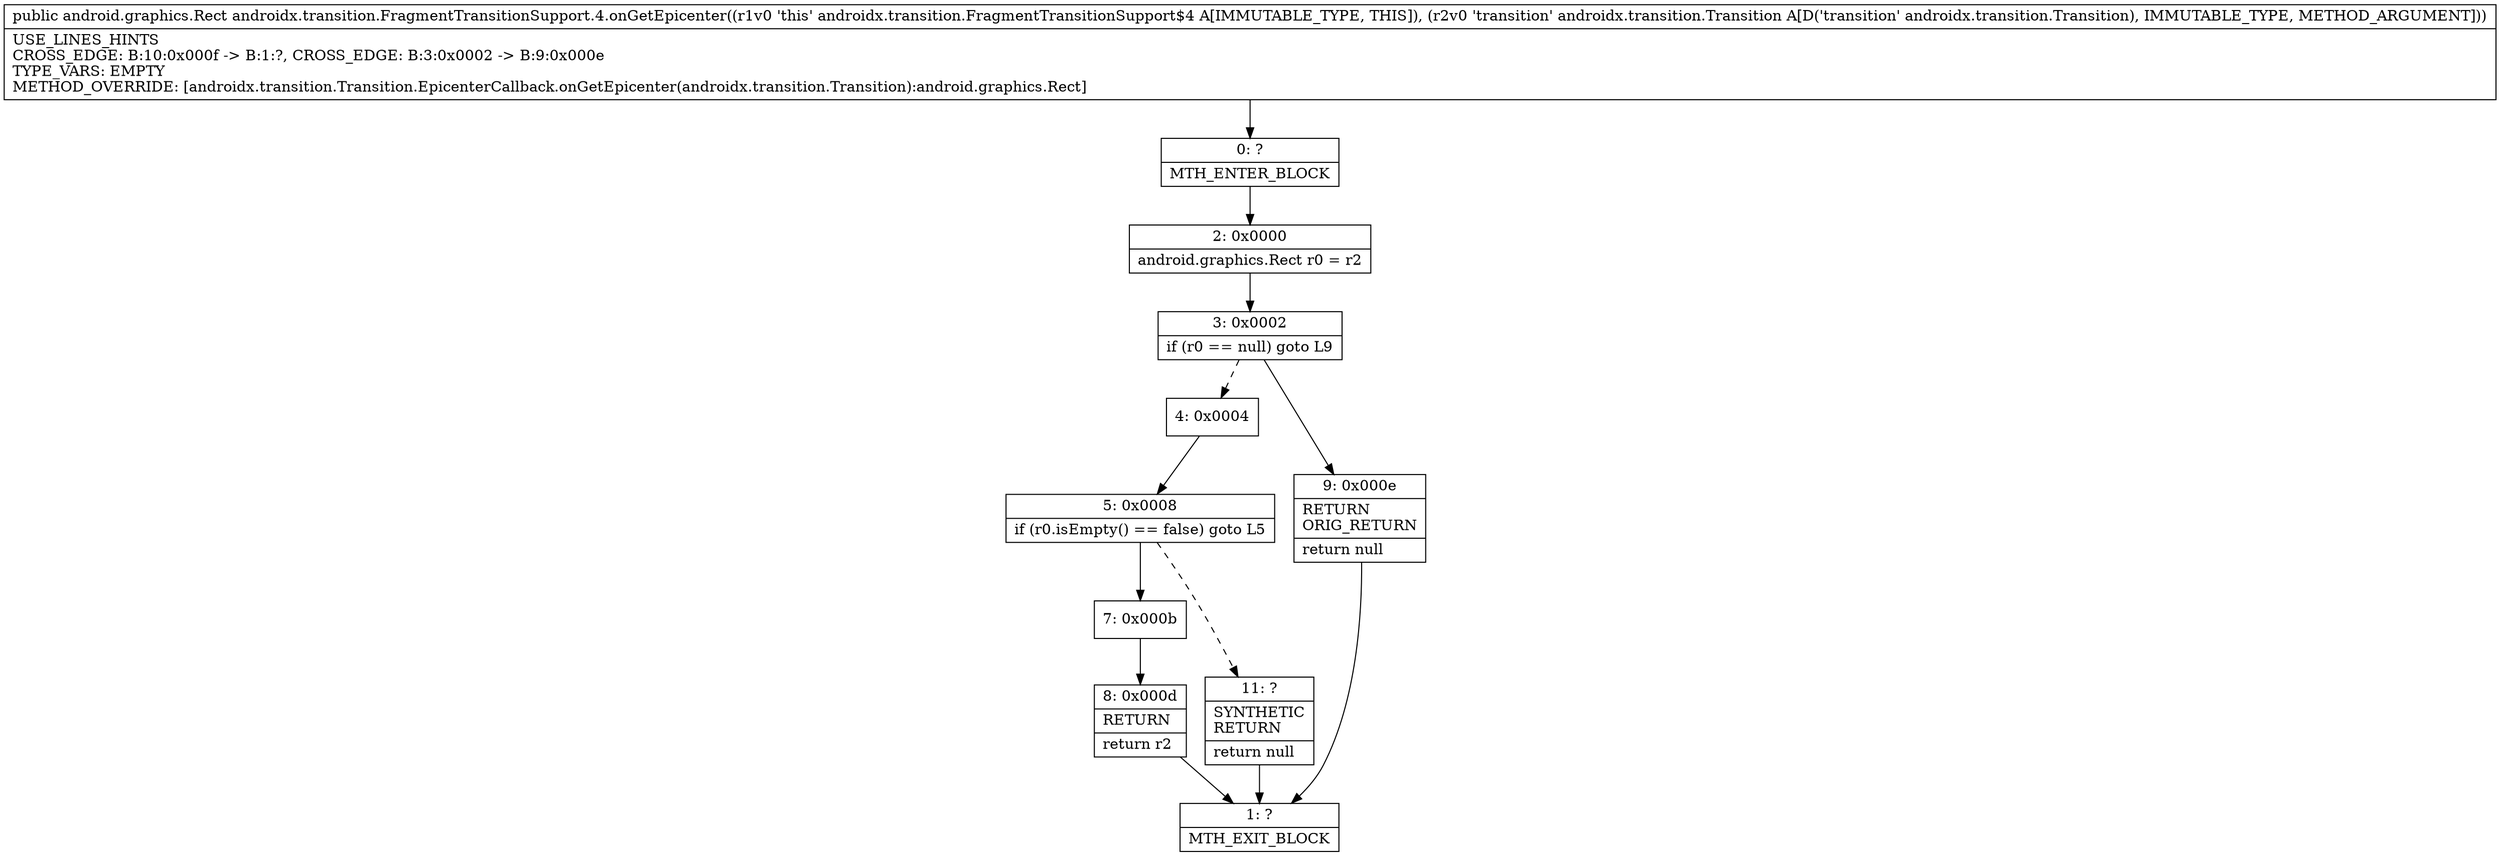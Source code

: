 digraph "CFG forandroidx.transition.FragmentTransitionSupport.4.onGetEpicenter(Landroidx\/transition\/Transition;)Landroid\/graphics\/Rect;" {
Node_0 [shape=record,label="{0\:\ ?|MTH_ENTER_BLOCK\l}"];
Node_2 [shape=record,label="{2\:\ 0x0000|android.graphics.Rect r0 = r2\l}"];
Node_3 [shape=record,label="{3\:\ 0x0002|if (r0 == null) goto L9\l}"];
Node_4 [shape=record,label="{4\:\ 0x0004}"];
Node_5 [shape=record,label="{5\:\ 0x0008|if (r0.isEmpty() == false) goto L5\l}"];
Node_7 [shape=record,label="{7\:\ 0x000b}"];
Node_8 [shape=record,label="{8\:\ 0x000d|RETURN\l|return r2\l}"];
Node_1 [shape=record,label="{1\:\ ?|MTH_EXIT_BLOCK\l}"];
Node_11 [shape=record,label="{11\:\ ?|SYNTHETIC\lRETURN\l|return null\l}"];
Node_9 [shape=record,label="{9\:\ 0x000e|RETURN\lORIG_RETURN\l|return null\l}"];
MethodNode[shape=record,label="{public android.graphics.Rect androidx.transition.FragmentTransitionSupport.4.onGetEpicenter((r1v0 'this' androidx.transition.FragmentTransitionSupport$4 A[IMMUTABLE_TYPE, THIS]), (r2v0 'transition' androidx.transition.Transition A[D('transition' androidx.transition.Transition), IMMUTABLE_TYPE, METHOD_ARGUMENT]))  | USE_LINES_HINTS\lCROSS_EDGE: B:10:0x000f \-\> B:1:?, CROSS_EDGE: B:3:0x0002 \-\> B:9:0x000e\lTYPE_VARS: EMPTY\lMETHOD_OVERRIDE: [androidx.transition.Transition.EpicenterCallback.onGetEpicenter(androidx.transition.Transition):android.graphics.Rect]\l}"];
MethodNode -> Node_0;Node_0 -> Node_2;
Node_2 -> Node_3;
Node_3 -> Node_4[style=dashed];
Node_3 -> Node_9;
Node_4 -> Node_5;
Node_5 -> Node_7;
Node_5 -> Node_11[style=dashed];
Node_7 -> Node_8;
Node_8 -> Node_1;
Node_11 -> Node_1;
Node_9 -> Node_1;
}


